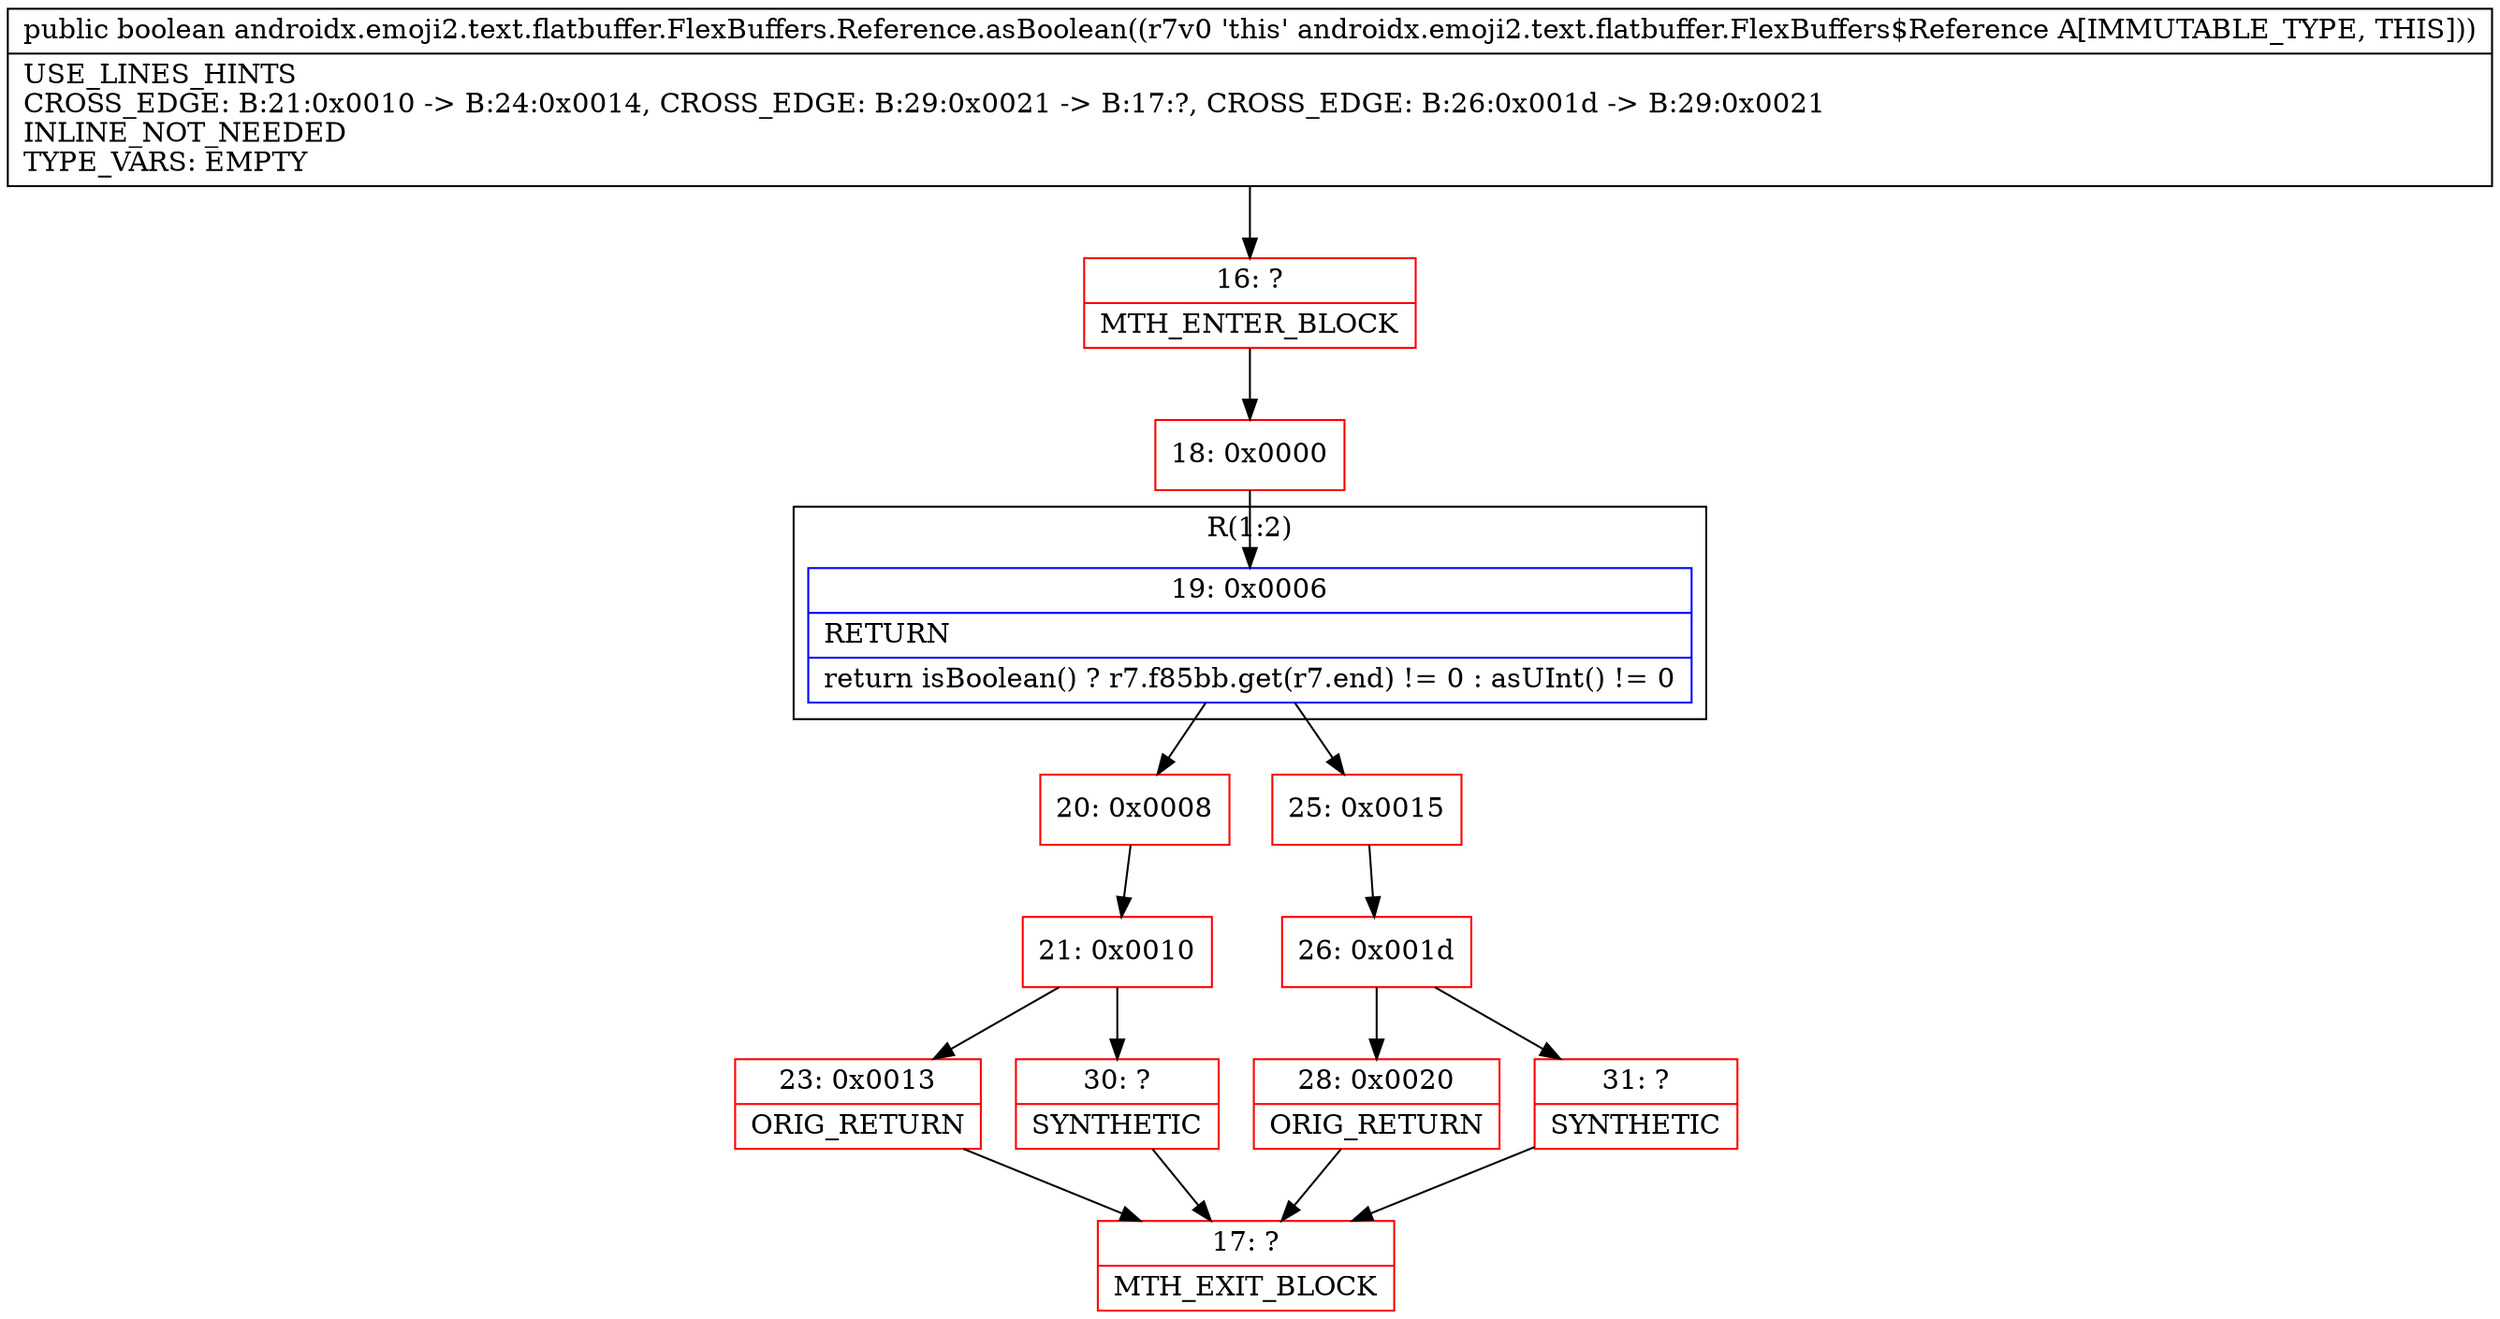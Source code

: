 digraph "CFG forandroidx.emoji2.text.flatbuffer.FlexBuffers.Reference.asBoolean()Z" {
subgraph cluster_Region_1916334044 {
label = "R(1:2)";
node [shape=record,color=blue];
Node_19 [shape=record,label="{19\:\ 0x0006|RETURN\l|return isBoolean() ? r7.f85bb.get(r7.end) != 0 : asUInt() != 0\l}"];
}
Node_16 [shape=record,color=red,label="{16\:\ ?|MTH_ENTER_BLOCK\l}"];
Node_18 [shape=record,color=red,label="{18\:\ 0x0000}"];
Node_20 [shape=record,color=red,label="{20\:\ 0x0008}"];
Node_21 [shape=record,color=red,label="{21\:\ 0x0010}"];
Node_23 [shape=record,color=red,label="{23\:\ 0x0013|ORIG_RETURN\l}"];
Node_17 [shape=record,color=red,label="{17\:\ ?|MTH_EXIT_BLOCK\l}"];
Node_30 [shape=record,color=red,label="{30\:\ ?|SYNTHETIC\l}"];
Node_25 [shape=record,color=red,label="{25\:\ 0x0015}"];
Node_26 [shape=record,color=red,label="{26\:\ 0x001d}"];
Node_28 [shape=record,color=red,label="{28\:\ 0x0020|ORIG_RETURN\l}"];
Node_31 [shape=record,color=red,label="{31\:\ ?|SYNTHETIC\l}"];
MethodNode[shape=record,label="{public boolean androidx.emoji2.text.flatbuffer.FlexBuffers.Reference.asBoolean((r7v0 'this' androidx.emoji2.text.flatbuffer.FlexBuffers$Reference A[IMMUTABLE_TYPE, THIS]))  | USE_LINES_HINTS\lCROSS_EDGE: B:21:0x0010 \-\> B:24:0x0014, CROSS_EDGE: B:29:0x0021 \-\> B:17:?, CROSS_EDGE: B:26:0x001d \-\> B:29:0x0021\lINLINE_NOT_NEEDED\lTYPE_VARS: EMPTY\l}"];
MethodNode -> Node_16;Node_19 -> Node_20;
Node_19 -> Node_25;
Node_16 -> Node_18;
Node_18 -> Node_19;
Node_20 -> Node_21;
Node_21 -> Node_23;
Node_21 -> Node_30;
Node_23 -> Node_17;
Node_30 -> Node_17;
Node_25 -> Node_26;
Node_26 -> Node_28;
Node_26 -> Node_31;
Node_28 -> Node_17;
Node_31 -> Node_17;
}

